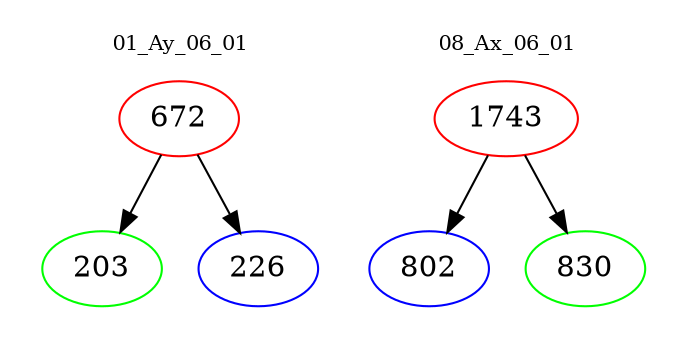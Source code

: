 digraph{
subgraph cluster_0 {
color = white
label = "01_Ay_06_01";
fontsize=10;
T0_672 [label="672", color="red"]
T0_672 -> T0_203 [color="black"]
T0_203 [label="203", color="green"]
T0_672 -> T0_226 [color="black"]
T0_226 [label="226", color="blue"]
}
subgraph cluster_1 {
color = white
label = "08_Ax_06_01";
fontsize=10;
T1_1743 [label="1743", color="red"]
T1_1743 -> T1_802 [color="black"]
T1_802 [label="802", color="blue"]
T1_1743 -> T1_830 [color="black"]
T1_830 [label="830", color="green"]
}
}
